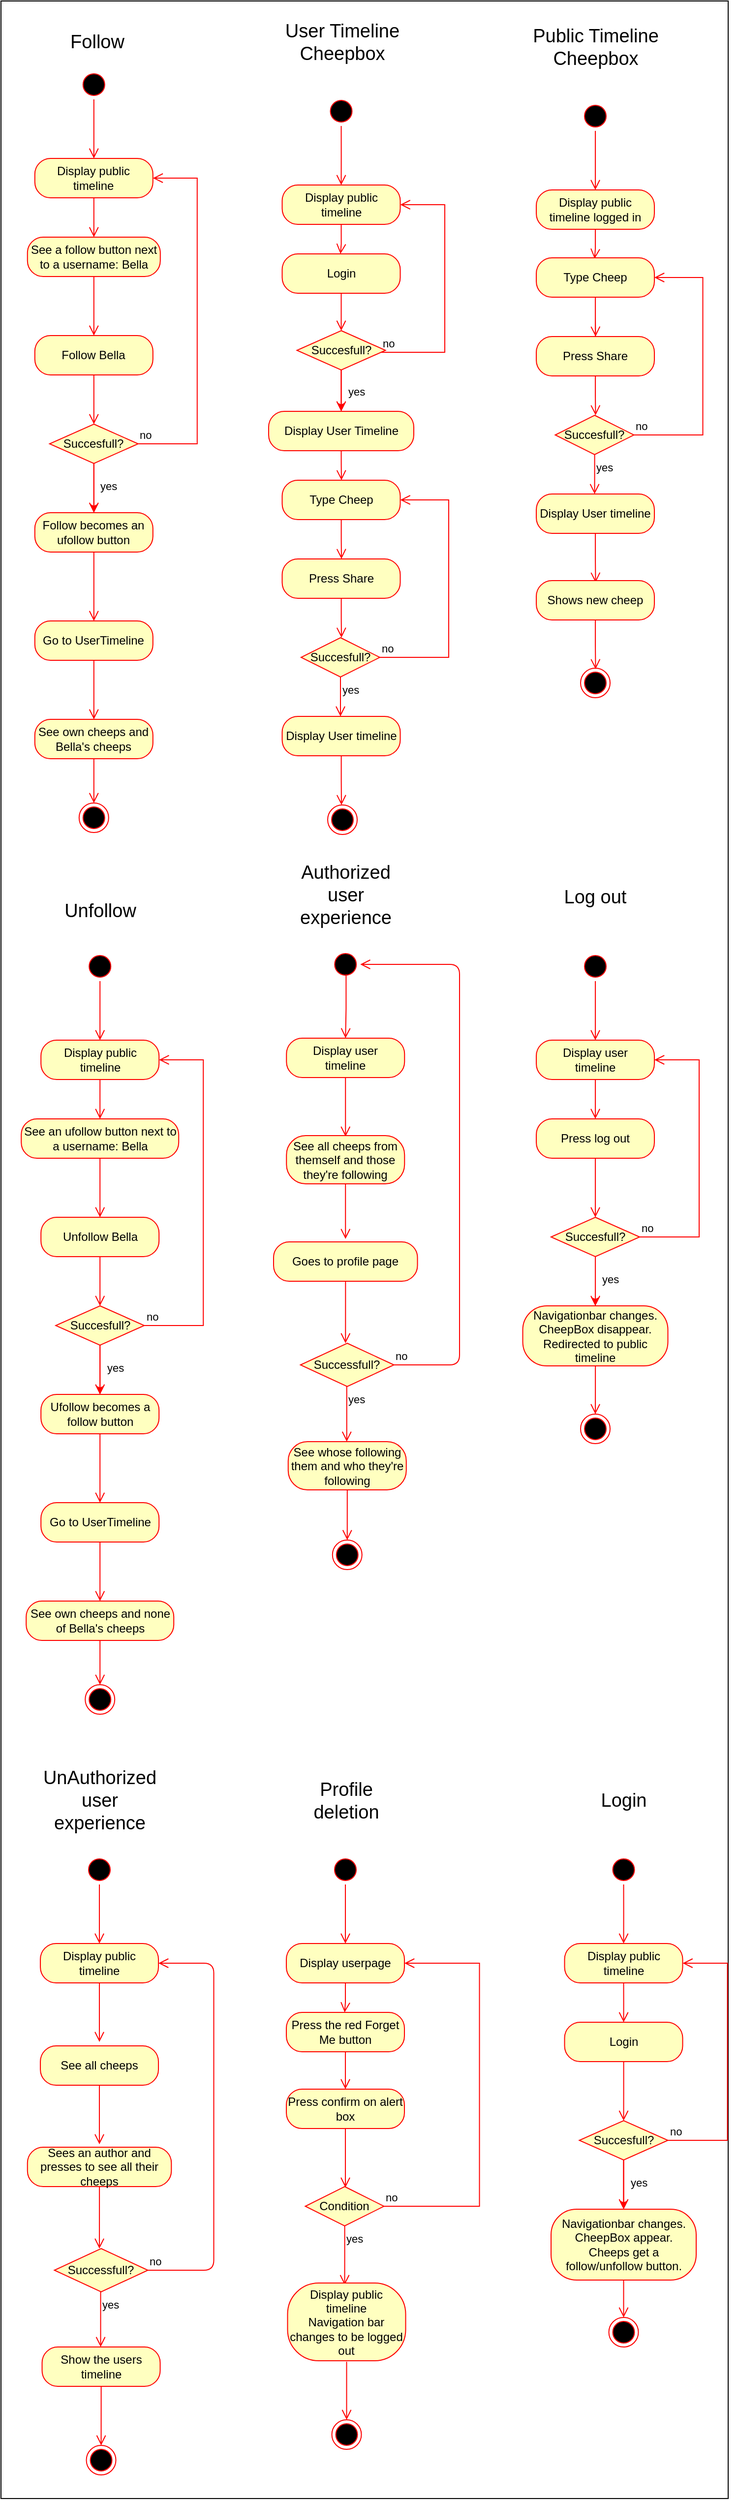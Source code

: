 <mxfile>
    <diagram id="T1P9fpR9Zt5OswFBoEtl" name="Page-1">
        <mxGraphModel dx="2809" dy="816" grid="0" gridSize="10" guides="1" tooltips="1" connect="1" arrows="1" fold="1" page="1" pageScale="1" pageWidth="850" pageHeight="1100" background="#ffffff" math="0" shadow="0">
            <root>
                <mxCell id="0"/>
                <mxCell id="1" parent="0"/>
                <mxCell id="332" value="" style="rounded=0;whiteSpace=wrap;html=1;fontColor=#000000;fillColor=none;" vertex="1" parent="1">
                    <mxGeometry x="-1638" y="27" width="739" height="2538" as="geometry"/>
                </mxCell>
                <mxCell id="162" value="" style="ellipse;html=1;shape=startState;fillColor=#000000;strokeColor=#ff0000;" vertex="1" parent="1">
                    <mxGeometry x="-1558.6" y="97" width="30" height="30" as="geometry"/>
                </mxCell>
                <mxCell id="163" value="" style="edgeStyle=orthogonalEdgeStyle;html=1;verticalAlign=bottom;endArrow=open;endSize=8;strokeColor=#ff0000;rounded=0;" edge="1" parent="1" source="162">
                    <mxGeometry relative="1" as="geometry">
                        <mxPoint x="-1543.6" y="187" as="targetPoint"/>
                    </mxGeometry>
                </mxCell>
                <mxCell id="164" style="edgeStyle=orthogonalEdgeStyle;rounded=0;orthogonalLoop=1;jettySize=auto;html=1;exitX=0.5;exitY=1;exitDx=0;exitDy=0;" edge="1" parent="1">
                    <mxGeometry relative="1" as="geometry">
                        <mxPoint x="-1543.6" y="237" as="sourcePoint"/>
                        <mxPoint x="-1543.6" y="237" as="targetPoint"/>
                    </mxGeometry>
                </mxCell>
                <mxCell id="165" value="Display public timeline" style="rounded=1;whiteSpace=wrap;html=1;arcSize=40;fontColor=#000000;fillColor=#ffffc0;strokeColor=#ff0000;" vertex="1" parent="1">
                    <mxGeometry x="-1603.6" y="187" width="120" height="40" as="geometry"/>
                </mxCell>
                <mxCell id="166" value="" style="edgeStyle=orthogonalEdgeStyle;html=1;verticalAlign=bottom;endArrow=open;endSize=8;strokeColor=#ff0000;rounded=0;exitX=0.5;exitY=1;exitDx=0;exitDy=0;" edge="1" parent="1" source="165">
                    <mxGeometry relative="1" as="geometry">
                        <mxPoint x="-1543.6" y="267" as="targetPoint"/>
                        <Array as="points">
                            <mxPoint x="-1543.6" y="247"/>
                            <mxPoint x="-1543.6" y="247"/>
                        </Array>
                    </mxGeometry>
                </mxCell>
                <mxCell id="167" style="edgeStyle=orthogonalEdgeStyle;rounded=0;orthogonalLoop=1;jettySize=auto;html=1;entryX=0.5;entryY=0;entryDx=0;entryDy=0;strokeColor=#FF0000;" edge="1" parent="1" source="168" target="172">
                    <mxGeometry relative="1" as="geometry"/>
                </mxCell>
                <mxCell id="168" value="Succesfull?&lt;br&gt;" style="rhombus;whiteSpace=wrap;html=1;fontColor=#000000;fillColor=#ffffc0;strokeColor=#ff0000;" vertex="1" parent="1">
                    <mxGeometry x="-1588.6" y="457" width="90" height="40" as="geometry"/>
                </mxCell>
                <mxCell id="169" value="no" style="edgeStyle=orthogonalEdgeStyle;html=1;align=left;verticalAlign=bottom;endArrow=open;endSize=8;strokeColor=#ff0000;rounded=0;entryX=1;entryY=0.5;entryDx=0;entryDy=0;fontColor=#000000;labelBackgroundColor=none;" edge="1" parent="1" source="168" target="165">
                    <mxGeometry x="-1" relative="1" as="geometry">
                        <mxPoint x="-1408.6" y="417" as="targetPoint"/>
                        <Array as="points">
                            <mxPoint x="-1438.6" y="477"/>
                            <mxPoint x="-1438.6" y="207"/>
                        </Array>
                    </mxGeometry>
                </mxCell>
                <mxCell id="170" value="Follow Bella" style="rounded=1;whiteSpace=wrap;html=1;arcSize=40;fontColor=#000000;fillColor=#ffffc0;strokeColor=#ff0000;" vertex="1" parent="1">
                    <mxGeometry x="-1603.6" y="367" width="120" height="40" as="geometry"/>
                </mxCell>
                <mxCell id="171" value="" style="edgeStyle=orthogonalEdgeStyle;html=1;verticalAlign=bottom;endArrow=open;endSize=8;strokeColor=#ff0000;rounded=0;exitX=0.5;exitY=1;exitDx=0;exitDy=0;" edge="1" parent="1">
                    <mxGeometry relative="1" as="geometry">
                        <mxPoint x="-1543.6" y="457" as="targetPoint"/>
                        <mxPoint x="-1540.541" y="407" as="sourcePoint"/>
                        <Array as="points">
                            <mxPoint x="-1543.6" y="427"/>
                            <mxPoint x="-1543.6" y="427"/>
                        </Array>
                    </mxGeometry>
                </mxCell>
                <mxCell id="172" value="Follow becomes an ufollow button" style="rounded=1;whiteSpace=wrap;html=1;arcSize=40;fontColor=#000000;fillColor=#ffffc0;strokeColor=#ff0000;" vertex="1" parent="1">
                    <mxGeometry x="-1603.6" y="547" width="120" height="40" as="geometry"/>
                </mxCell>
                <mxCell id="173" value="" style="edgeStyle=orthogonalEdgeStyle;html=1;verticalAlign=bottom;endArrow=open;endSize=8;strokeColor=#ff0000;rounded=0;" edge="1" parent="1" source="172">
                    <mxGeometry relative="1" as="geometry">
                        <mxPoint x="-1543.6" y="657" as="targetPoint"/>
                    </mxGeometry>
                </mxCell>
                <mxCell id="174" value="yes" style="edgeStyle=orthogonalEdgeStyle;html=1;align=left;verticalAlign=top;endArrow=open;endSize=8;strokeColor=#ff0000;rounded=0;entryX=0.5;entryY=0;entryDx=0;entryDy=0;exitX=0.5;exitY=1;exitDx=0;exitDy=0;labelBackgroundColor=none;fontColor=#000000;" edge="1" parent="1" source="168" target="172">
                    <mxGeometry x="-0.6" y="5" relative="1" as="geometry">
                        <mxPoint x="-1328.6" y="607" as="targetPoint"/>
                        <mxPoint x="-1328.6" y="547" as="sourcePoint"/>
                        <mxPoint as="offset"/>
                    </mxGeometry>
                </mxCell>
                <mxCell id="175" value="See a follow button next to a username: Bella" style="rounded=1;whiteSpace=wrap;html=1;arcSize=40;fontColor=#000000;fillColor=#ffffc0;strokeColor=#ff0000;" vertex="1" parent="1">
                    <mxGeometry x="-1611.1" y="267" width="135" height="40" as="geometry"/>
                </mxCell>
                <mxCell id="176" value="" style="edgeStyle=orthogonalEdgeStyle;html=1;verticalAlign=bottom;endArrow=open;endSize=8;strokeColor=#ff0000;rounded=0;" edge="1" parent="1" source="175">
                    <mxGeometry relative="1" as="geometry">
                        <mxPoint x="-1543.6" y="367" as="targetPoint"/>
                    </mxGeometry>
                </mxCell>
                <mxCell id="177" value="Go to UserTimeline" style="rounded=1;whiteSpace=wrap;html=1;arcSize=40;fontColor=#000000;fillColor=#ffffc0;strokeColor=#ff0000;" vertex="1" parent="1">
                    <mxGeometry x="-1603.6" y="657" width="120" height="40" as="geometry"/>
                </mxCell>
                <mxCell id="178" value="" style="edgeStyle=orthogonalEdgeStyle;html=1;verticalAlign=bottom;endArrow=open;endSize=8;strokeColor=#ff0000;rounded=0;" edge="1" parent="1" source="177">
                    <mxGeometry relative="1" as="geometry">
                        <mxPoint x="-1543.6" y="757" as="targetPoint"/>
                    </mxGeometry>
                </mxCell>
                <mxCell id="179" value="See own cheeps and Bella's cheeps" style="rounded=1;whiteSpace=wrap;html=1;arcSize=40;fontColor=#000000;fillColor=#ffffc0;strokeColor=#ff0000;" vertex="1" parent="1">
                    <mxGeometry x="-1603.6" y="757" width="120" height="40" as="geometry"/>
                </mxCell>
                <mxCell id="180" value="" style="edgeStyle=orthogonalEdgeStyle;html=1;verticalAlign=bottom;endArrow=open;endSize=8;strokeColor=#ff0000;rounded=0;" edge="1" parent="1" source="179" target="181">
                    <mxGeometry relative="1" as="geometry">
                        <mxPoint x="-1543.6" y="857" as="targetPoint"/>
                    </mxGeometry>
                </mxCell>
                <mxCell id="181" value="" style="ellipse;html=1;shape=endState;fillColor=#000000;strokeColor=#ff0000;" vertex="1" parent="1">
                    <mxGeometry x="-1558.6" y="842" width="30" height="30" as="geometry"/>
                </mxCell>
                <mxCell id="182" value="" style="ellipse;html=1;shape=startState;fillColor=#000000;strokeColor=#ff0000;" vertex="1" parent="1">
                    <mxGeometry x="-1020.25" y="1911" width="30" height="30" as="geometry"/>
                </mxCell>
                <mxCell id="183" value="" style="edgeStyle=orthogonalEdgeStyle;html=1;verticalAlign=bottom;endArrow=open;endSize=8;strokeColor=#ff0000;rounded=0;" edge="1" parent="1" source="182">
                    <mxGeometry relative="1" as="geometry">
                        <mxPoint x="-1005.25" y="2001" as="targetPoint"/>
                    </mxGeometry>
                </mxCell>
                <mxCell id="184" style="edgeStyle=orthogonalEdgeStyle;rounded=0;orthogonalLoop=1;jettySize=auto;html=1;exitX=0.5;exitY=1;exitDx=0;exitDy=0;" edge="1" parent="1">
                    <mxGeometry relative="1" as="geometry">
                        <mxPoint x="-1005.25" y="2051" as="sourcePoint"/>
                        <mxPoint x="-1005.25" y="2051" as="targetPoint"/>
                    </mxGeometry>
                </mxCell>
                <mxCell id="185" value="Display public timeline" style="rounded=1;whiteSpace=wrap;html=1;arcSize=40;fontColor=#000000;fillColor=#ffffc0;strokeColor=#ff0000;" vertex="1" parent="1">
                    <mxGeometry x="-1065.25" y="2001" width="120" height="40" as="geometry"/>
                </mxCell>
                <mxCell id="186" value="" style="edgeStyle=orthogonalEdgeStyle;html=1;verticalAlign=bottom;endArrow=open;endSize=8;strokeColor=#ff0000;rounded=0;exitX=0.5;exitY=1;exitDx=0;exitDy=0;" edge="1" parent="1" source="185">
                    <mxGeometry relative="1" as="geometry">
                        <mxPoint x="-1005.25" y="2081" as="targetPoint"/>
                        <Array as="points">
                            <mxPoint x="-1005.25" y="2061"/>
                            <mxPoint x="-1005.25" y="2061"/>
                        </Array>
                    </mxGeometry>
                </mxCell>
                <mxCell id="187" style="edgeStyle=orthogonalEdgeStyle;rounded=0;orthogonalLoop=1;jettySize=auto;html=1;entryX=0.5;entryY=0;entryDx=0;entryDy=0;strokeColor=#FF0000;" edge="1" parent="1" source="188" target="190">
                    <mxGeometry relative="1" as="geometry"/>
                </mxCell>
                <mxCell id="188" value="Succesfull?&lt;br&gt;" style="rhombus;whiteSpace=wrap;html=1;fontColor=#000000;fillColor=#ffffc0;strokeColor=#ff0000;" vertex="1" parent="1">
                    <mxGeometry x="-1050.25" y="2181" width="90" height="40" as="geometry"/>
                </mxCell>
                <mxCell id="189" value="no" style="edgeStyle=orthogonalEdgeStyle;html=1;align=left;verticalAlign=bottom;endArrow=open;endSize=8;strokeColor=#ff0000;rounded=0;entryX=1;entryY=0.5;entryDx=0;entryDy=0;labelBackgroundColor=none;fontColor=#000000;" edge="1" parent="1" source="188" target="185">
                    <mxGeometry x="-1" relative="1" as="geometry">
                        <mxPoint x="-870.25" y="2231" as="targetPoint"/>
                        <Array as="points">
                            <mxPoint x="-899.75" y="2201"/>
                            <mxPoint x="-899.75" y="2021"/>
                        </Array>
                    </mxGeometry>
                </mxCell>
                <mxCell id="190" value="Navigationbar changes.&lt;br&gt;CheepBox appear.&lt;br&gt;Cheeps get a follow/unfollow button." style="rounded=1;whiteSpace=wrap;html=1;arcSize=36;fontColor=#000000;fillColor=#ffffc0;strokeColor=#ff0000;" vertex="1" parent="1">
                    <mxGeometry x="-1079" y="2271" width="147.5" height="72" as="geometry"/>
                </mxCell>
                <mxCell id="191" value="" style="edgeStyle=orthogonalEdgeStyle;html=1;verticalAlign=bottom;endArrow=open;endSize=8;strokeColor=#ff0000;rounded=0;" edge="1" parent="1" source="190">
                    <mxGeometry relative="1" as="geometry">
                        <mxPoint x="-1005.25" y="2381" as="targetPoint"/>
                    </mxGeometry>
                </mxCell>
                <mxCell id="192" value="yes" style="edgeStyle=orthogonalEdgeStyle;html=1;align=left;verticalAlign=top;endArrow=open;endSize=8;strokeColor=#ff0000;rounded=0;entryX=0.5;entryY=0;entryDx=0;entryDy=0;exitX=0.5;exitY=1;exitDx=0;exitDy=0;labelBackgroundColor=none;fontColor=#000000;" edge="1" parent="1" source="188" target="190">
                    <mxGeometry x="-0.6" y="5" relative="1" as="geometry">
                        <mxPoint x="-790.25" y="2331" as="targetPoint"/>
                        <mxPoint x="-790.25" y="2271" as="sourcePoint"/>
                        <mxPoint as="offset"/>
                    </mxGeometry>
                </mxCell>
                <mxCell id="193" value="Login" style="rounded=1;whiteSpace=wrap;html=1;arcSize=40;fontColor=#000000;fillColor=#ffffc0;strokeColor=#ff0000;" vertex="1" parent="1">
                    <mxGeometry x="-1065.25" y="2081" width="120" height="40" as="geometry"/>
                </mxCell>
                <mxCell id="194" value="" style="edgeStyle=orthogonalEdgeStyle;html=1;verticalAlign=bottom;endArrow=open;endSize=8;strokeColor=#ff0000;rounded=0;" edge="1" parent="1" source="193">
                    <mxGeometry relative="1" as="geometry">
                        <mxPoint x="-1005.25" y="2181" as="targetPoint"/>
                    </mxGeometry>
                </mxCell>
                <mxCell id="195" value="" style="ellipse;html=1;shape=endState;fillColor=#000000;strokeColor=#ff0000;" vertex="1" parent="1">
                    <mxGeometry x="-1020.25" y="2381" width="30" height="30" as="geometry"/>
                </mxCell>
                <mxCell id="196" value="" style="ellipse;html=1;shape=startState;fillColor=#000000;strokeColor=#ff0000;" vertex="1" parent="1">
                    <mxGeometry x="-1049" y="129" width="30" height="30" as="geometry"/>
                </mxCell>
                <mxCell id="197" value="" style="edgeStyle=orthogonalEdgeStyle;html=1;verticalAlign=bottom;endArrow=open;endSize=8;strokeColor=#ff0000;rounded=0;" edge="1" parent="1" source="196">
                    <mxGeometry relative="1" as="geometry">
                        <mxPoint x="-1034.0" y="219" as="targetPoint"/>
                    </mxGeometry>
                </mxCell>
                <mxCell id="198" style="edgeStyle=orthogonalEdgeStyle;rounded=0;orthogonalLoop=1;jettySize=auto;html=1;exitX=0.5;exitY=1;exitDx=0;exitDy=0;" edge="1" parent="1">
                    <mxGeometry relative="1" as="geometry">
                        <mxPoint x="-1034.0" y="269" as="sourcePoint"/>
                        <mxPoint x="-1034.0" y="269" as="targetPoint"/>
                    </mxGeometry>
                </mxCell>
                <mxCell id="199" value="Display public timeline logged in" style="rounded=1;whiteSpace=wrap;html=1;arcSize=40;fontColor=#000000;fillColor=#ffffc0;strokeColor=#ff0000;" vertex="1" parent="1">
                    <mxGeometry x="-1094" y="219" width="120" height="40" as="geometry"/>
                </mxCell>
                <mxCell id="200" value="" style="edgeStyle=orthogonalEdgeStyle;html=1;verticalAlign=bottom;endArrow=open;endSize=8;strokeColor=#ff0000;rounded=0;exitX=0.5;exitY=1;exitDx=0;exitDy=0;" edge="1" parent="1" source="199">
                    <mxGeometry relative="1" as="geometry">
                        <mxPoint x="-1034.75" y="289" as="targetPoint"/>
                        <Array as="points">
                            <mxPoint x="-1034" y="279"/>
                            <mxPoint x="-1034" y="279"/>
                        </Array>
                    </mxGeometry>
                </mxCell>
                <mxCell id="207" value="" style="edgeStyle=orthogonalEdgeStyle;html=1;verticalAlign=bottom;endArrow=open;endSize=8;strokeColor=#ff0000;rounded=0;entryX=0.5;entryY=0;entryDx=0;entryDy=0;" edge="1" parent="1" target="202">
                    <mxGeometry relative="1" as="geometry">
                        <mxPoint x="-1034" y="399" as="targetPoint"/>
                        <mxPoint x="-1034" y="329" as="sourcePoint"/>
                    </mxGeometry>
                </mxCell>
                <mxCell id="208" value="Type Cheep" style="rounded=1;whiteSpace=wrap;html=1;arcSize=40;fontColor=#000000;fillColor=#ffffc0;strokeColor=#ff0000;" vertex="1" parent="1">
                    <mxGeometry x="-1094" y="288" width="120" height="40" as="geometry"/>
                </mxCell>
                <mxCell id="209" value="" style="edgeStyle=orthogonalEdgeStyle;html=1;verticalAlign=bottom;endArrow=open;endSize=8;strokeColor=#ff0000;rounded=0;" edge="1" parent="1" source="208">
                    <mxGeometry relative="1" as="geometry">
                        <mxPoint x="-1033.75" y="368" as="targetPoint"/>
                    </mxGeometry>
                </mxCell>
                <mxCell id="211" value="Press Share" style="rounded=1;whiteSpace=wrap;html=1;arcSize=40;fontColor=#000000;fillColor=#ffffc0;strokeColor=#ff0000;" vertex="1" parent="1">
                    <mxGeometry x="-1094" y="368" width="120" height="40" as="geometry"/>
                </mxCell>
                <mxCell id="212" value="" style="edgeStyle=orthogonalEdgeStyle;html=1;verticalAlign=bottom;endArrow=open;endSize=8;strokeColor=#ff0000;rounded=0;" edge="1" parent="1" source="211">
                    <mxGeometry relative="1" as="geometry">
                        <mxPoint x="-1033.75" y="448" as="targetPoint"/>
                    </mxGeometry>
                </mxCell>
                <mxCell id="213" value="Succesfull?" style="rhombus;whiteSpace=wrap;html=1;fontColor=#000000;fillColor=#ffffc0;strokeColor=#ff0000;" vertex="1" parent="1">
                    <mxGeometry x="-1074.75" y="448" width="80" height="40" as="geometry"/>
                </mxCell>
                <mxCell id="214" value="no" style="edgeStyle=orthogonalEdgeStyle;html=1;align=left;verticalAlign=bottom;endArrow=open;endSize=8;strokeColor=#ff0000;rounded=0;entryX=1;entryY=0.5;entryDx=0;entryDy=0;fontColor=#000000;labelBackgroundColor=none;" edge="1" parent="1" source="213" target="208">
                    <mxGeometry x="-1" relative="1" as="geometry">
                        <mxPoint x="-894.75" y="468" as="targetPoint"/>
                        <Array as="points">
                            <mxPoint x="-924.75" y="468"/>
                            <mxPoint x="-924.75" y="308"/>
                        </Array>
                    </mxGeometry>
                </mxCell>
                <mxCell id="215" value="yes" style="edgeStyle=orthogonalEdgeStyle;html=1;align=left;verticalAlign=top;endArrow=open;endSize=8;strokeColor=#ff0000;rounded=0;fontColor=#000000;labelBackgroundColor=none;" edge="1" parent="1" source="213">
                    <mxGeometry x="-1" relative="1" as="geometry">
                        <mxPoint x="-1034.75" y="528" as="targetPoint"/>
                    </mxGeometry>
                </mxCell>
                <mxCell id="216" value="Display User timeline" style="rounded=1;whiteSpace=wrap;html=1;arcSize=40;fontColor=#000000;fillColor=#ffffc0;strokeColor=#ff0000;" vertex="1" parent="1">
                    <mxGeometry x="-1094" y="528" width="120" height="40" as="geometry"/>
                </mxCell>
                <mxCell id="217" value="" style="edgeStyle=orthogonalEdgeStyle;html=1;verticalAlign=bottom;endArrow=open;endSize=8;strokeColor=#ff0000;rounded=0;" edge="1" parent="1" source="216">
                    <mxGeometry relative="1" as="geometry">
                        <mxPoint x="-1033.75" y="618" as="targetPoint"/>
                    </mxGeometry>
                </mxCell>
                <mxCell id="218" value="" style="ellipse;html=1;shape=endState;fillColor=#000000;strokeColor=#ff0000;" vertex="1" parent="1">
                    <mxGeometry x="-1049" y="705" width="30" height="30" as="geometry"/>
                </mxCell>
                <mxCell id="219" value="" style="ellipse;html=1;shape=startState;fillColor=#000000;strokeColor=#ff0000;" vertex="1" parent="1">
                    <mxGeometry x="-1307.25" y="124" width="30" height="30" as="geometry"/>
                </mxCell>
                <mxCell id="220" value="" style="edgeStyle=orthogonalEdgeStyle;html=1;verticalAlign=bottom;endArrow=open;endSize=8;strokeColor=#ff0000;rounded=0;" edge="1" parent="1" source="219">
                    <mxGeometry relative="1" as="geometry">
                        <mxPoint x="-1292.25" y="214" as="targetPoint"/>
                    </mxGeometry>
                </mxCell>
                <mxCell id="221" style="edgeStyle=orthogonalEdgeStyle;rounded=0;orthogonalLoop=1;jettySize=auto;html=1;exitX=0.5;exitY=1;exitDx=0;exitDy=0;" edge="1" parent="1">
                    <mxGeometry relative="1" as="geometry">
                        <mxPoint x="-1292.25" y="264" as="sourcePoint"/>
                        <mxPoint x="-1292.25" y="264" as="targetPoint"/>
                    </mxGeometry>
                </mxCell>
                <mxCell id="222" value="Display public timeline" style="rounded=1;whiteSpace=wrap;html=1;arcSize=40;fontColor=#000000;fillColor=#ffffc0;strokeColor=#ff0000;" vertex="1" parent="1">
                    <mxGeometry x="-1352.25" y="214" width="120" height="40" as="geometry"/>
                </mxCell>
                <mxCell id="223" value="" style="edgeStyle=orthogonalEdgeStyle;html=1;verticalAlign=bottom;endArrow=open;endSize=8;strokeColor=#ff0000;rounded=0;exitX=0.5;exitY=1;exitDx=0;exitDy=0;" edge="1" parent="1" source="222">
                    <mxGeometry relative="1" as="geometry">
                        <mxPoint x="-1293" y="284" as="targetPoint"/>
                        <Array as="points">
                            <mxPoint x="-1292.25" y="274"/>
                            <mxPoint x="-1292.25" y="274"/>
                        </Array>
                    </mxGeometry>
                </mxCell>
                <mxCell id="224" style="edgeStyle=orthogonalEdgeStyle;rounded=0;orthogonalLoop=1;jettySize=auto;html=1;entryX=0.5;entryY=0;entryDx=0;entryDy=0;strokeColor=#FF0000;" edge="1" parent="1" source="225" target="227">
                    <mxGeometry relative="1" as="geometry"/>
                </mxCell>
                <mxCell id="225" value="Succesfull?&lt;br&gt;" style="rhombus;whiteSpace=wrap;html=1;fontColor=#000000;fillColor=#ffffc0;strokeColor=#ff0000;" vertex="1" parent="1">
                    <mxGeometry x="-1337.25" y="362" width="90" height="40" as="geometry"/>
                </mxCell>
                <mxCell id="226" value="no" style="edgeStyle=orthogonalEdgeStyle;html=1;align=left;verticalAlign=bottom;endArrow=open;endSize=8;strokeColor=#ff0000;rounded=0;entryX=1;entryY=0.5;entryDx=0;entryDy=0;labelBackgroundColor=none;fontColor=#000000;" edge="1" parent="1" source="225" target="222">
                    <mxGeometry x="-1" relative="1" as="geometry">
                        <mxPoint x="-1157.25" y="444" as="targetPoint"/>
                        <Array as="points">
                            <mxPoint x="-1187" y="384"/>
                            <mxPoint x="-1187" y="234"/>
                        </Array>
                    </mxGeometry>
                </mxCell>
                <mxCell id="227" value="Display User Timeline" style="rounded=1;whiteSpace=wrap;html=1;arcSize=40;fontColor=#000000;fillColor=#ffffc0;strokeColor=#ff0000;" vertex="1" parent="1">
                    <mxGeometry x="-1366" y="444" width="147.5" height="40" as="geometry"/>
                </mxCell>
                <mxCell id="228" value="yes" style="edgeStyle=orthogonalEdgeStyle;html=1;align=left;verticalAlign=top;endArrow=open;endSize=8;strokeColor=#ff0000;rounded=0;entryX=0.5;entryY=0;entryDx=0;entryDy=0;exitX=0.5;exitY=1;exitDx=0;exitDy=0;labelBackgroundColor=none;fontColor=#000000;" edge="1" parent="1" source="225" target="227">
                    <mxGeometry x="-0.6" y="5" relative="1" as="geometry">
                        <mxPoint x="-1077.25" y="544" as="targetPoint"/>
                        <mxPoint x="-1077.25" y="484" as="sourcePoint"/>
                        <mxPoint as="offset"/>
                    </mxGeometry>
                </mxCell>
                <mxCell id="229" value="Login" style="rounded=1;whiteSpace=wrap;html=1;arcSize=40;fontColor=#000000;fillColor=#ffffc0;strokeColor=#ff0000;" vertex="1" parent="1">
                    <mxGeometry x="-1352.25" y="284" width="120" height="40" as="geometry"/>
                </mxCell>
                <mxCell id="230" value="" style="edgeStyle=orthogonalEdgeStyle;html=1;verticalAlign=bottom;endArrow=open;endSize=8;strokeColor=#ff0000;rounded=0;entryX=0.5;entryY=0;entryDx=0;entryDy=0;" edge="1" parent="1" source="229" target="225">
                    <mxGeometry relative="1" as="geometry">
                        <mxPoint x="-1292.25" y="394" as="targetPoint"/>
                    </mxGeometry>
                </mxCell>
                <mxCell id="231" value="Type Cheep" style="rounded=1;whiteSpace=wrap;html=1;arcSize=40;fontColor=#000000;fillColor=#ffffc0;strokeColor=#ff0000;" vertex="1" parent="1">
                    <mxGeometry x="-1352.25" y="514" width="120" height="40" as="geometry"/>
                </mxCell>
                <mxCell id="232" value="" style="edgeStyle=orthogonalEdgeStyle;html=1;verticalAlign=bottom;endArrow=open;endSize=8;strokeColor=#ff0000;rounded=0;" edge="1" parent="1" source="231">
                    <mxGeometry relative="1" as="geometry">
                        <mxPoint x="-1292" y="594" as="targetPoint"/>
                    </mxGeometry>
                </mxCell>
                <mxCell id="233" value="" style="edgeStyle=orthogonalEdgeStyle;html=1;verticalAlign=bottom;endArrow=open;endSize=8;strokeColor=#ff0000;rounded=0;exitX=0.5;exitY=1;exitDx=0;exitDy=0;" edge="1" parent="1" source="227">
                    <mxGeometry relative="1" as="geometry">
                        <mxPoint x="-1292" y="514" as="targetPoint"/>
                        <mxPoint x="-1173" y="554" as="sourcePoint"/>
                    </mxGeometry>
                </mxCell>
                <mxCell id="234" value="Press Share" style="rounded=1;whiteSpace=wrap;html=1;arcSize=40;fontColor=#000000;fillColor=#ffffc0;strokeColor=#ff0000;" vertex="1" parent="1">
                    <mxGeometry x="-1352.25" y="594" width="120" height="40" as="geometry"/>
                </mxCell>
                <mxCell id="235" value="" style="edgeStyle=orthogonalEdgeStyle;html=1;verticalAlign=bottom;endArrow=open;endSize=8;strokeColor=#ff0000;rounded=0;" edge="1" parent="1" source="234">
                    <mxGeometry relative="1" as="geometry">
                        <mxPoint x="-1292" y="674" as="targetPoint"/>
                    </mxGeometry>
                </mxCell>
                <mxCell id="236" value="Succesfull?" style="rhombus;whiteSpace=wrap;html=1;fontColor=#000000;fillColor=#ffffc0;strokeColor=#ff0000;" vertex="1" parent="1">
                    <mxGeometry x="-1333" y="674" width="80" height="40" as="geometry"/>
                </mxCell>
                <mxCell id="237" value="no" style="edgeStyle=orthogonalEdgeStyle;html=1;align=left;verticalAlign=bottom;endArrow=open;endSize=8;strokeColor=#ff0000;rounded=0;entryX=1;entryY=0.5;entryDx=0;entryDy=0;labelBackgroundColor=none;fontColor=#000000;" edge="1" parent="1" source="236" target="231">
                    <mxGeometry x="-1" relative="1" as="geometry">
                        <mxPoint x="-1153" y="694" as="targetPoint"/>
                        <Array as="points">
                            <mxPoint x="-1183" y="694"/>
                            <mxPoint x="-1183" y="534"/>
                        </Array>
                    </mxGeometry>
                </mxCell>
                <mxCell id="238" value="yes" style="edgeStyle=orthogonalEdgeStyle;html=1;align=left;verticalAlign=top;endArrow=open;endSize=8;strokeColor=#ff0000;rounded=0;labelBackgroundColor=none;fontColor=#000000;" edge="1" parent="1" source="236">
                    <mxGeometry x="-1" relative="1" as="geometry">
                        <mxPoint x="-1293" y="754" as="targetPoint"/>
                    </mxGeometry>
                </mxCell>
                <mxCell id="239" value="Display User timeline" style="rounded=1;whiteSpace=wrap;html=1;arcSize=40;fontColor=#000000;fillColor=#ffffc0;strokeColor=#ff0000;" vertex="1" parent="1">
                    <mxGeometry x="-1352.25" y="754" width="120" height="40" as="geometry"/>
                </mxCell>
                <mxCell id="240" value="" style="edgeStyle=orthogonalEdgeStyle;html=1;verticalAlign=bottom;endArrow=open;endSize=8;strokeColor=#ff0000;rounded=0;" edge="1" parent="1" source="239">
                    <mxGeometry relative="1" as="geometry">
                        <mxPoint x="-1292" y="844" as="targetPoint"/>
                    </mxGeometry>
                </mxCell>
                <mxCell id="241" value="" style="ellipse;html=1;shape=endState;fillColor=#000000;strokeColor=#ff0000;" vertex="1" parent="1">
                    <mxGeometry x="-1306" y="844" width="30" height="30" as="geometry"/>
                </mxCell>
                <mxCell id="242" value="&lt;font color=&quot;#000000&quot; style=&quot;font-size: 19px;&quot;&gt;User Timeline Cheepbox&lt;/font&gt;" style="text;html=1;strokeColor=none;fillColor=none;align=center;verticalAlign=middle;whiteSpace=wrap;rounded=0;" vertex="1" parent="1">
                    <mxGeometry x="-1351" y="54" width="120" height="30" as="geometry"/>
                </mxCell>
                <mxCell id="243" value="&lt;font color=&quot;#000000&quot; style=&quot;font-size: 19px;&quot;&gt;Public Timeline Cheepbox&lt;/font&gt;" style="text;html=1;strokeColor=none;fillColor=none;align=center;verticalAlign=middle;whiteSpace=wrap;rounded=0;" vertex="1" parent="1">
                    <mxGeometry x="-1100.5" y="59" width="133" height="30" as="geometry"/>
                </mxCell>
                <mxCell id="244" value="&lt;font color=&quot;#000000&quot; style=&quot;font-size: 19px;&quot;&gt;Login&lt;/font&gt;" style="text;html=1;strokeColor=none;fillColor=none;align=center;verticalAlign=middle;whiteSpace=wrap;rounded=0;" vertex="1" parent="1">
                    <mxGeometry x="-1065.25" y="1841" width="120" height="30" as="geometry"/>
                </mxCell>
                <mxCell id="245" value="&lt;font color=&quot;#000000&quot; style=&quot;font-size: 19px;&quot;&gt;Follow&lt;/font&gt;" style="text;html=1;strokeColor=none;fillColor=none;align=center;verticalAlign=middle;whiteSpace=wrap;rounded=0;" vertex="1" parent="1">
                    <mxGeometry x="-1600.48" y="54" width="120" height="30" as="geometry"/>
                </mxCell>
                <mxCell id="246" value="" style="ellipse;html=1;shape=startState;fillColor=#000000;strokeColor=#ff0000;" vertex="1" parent="1">
                    <mxGeometry x="-1552.39" y="993" width="30" height="30" as="geometry"/>
                </mxCell>
                <mxCell id="247" value="" style="edgeStyle=orthogonalEdgeStyle;html=1;verticalAlign=bottom;endArrow=open;endSize=8;strokeColor=#ff0000;rounded=0;" edge="1" parent="1" source="246">
                    <mxGeometry relative="1" as="geometry">
                        <mxPoint x="-1537.39" y="1083" as="targetPoint"/>
                    </mxGeometry>
                </mxCell>
                <mxCell id="248" style="edgeStyle=orthogonalEdgeStyle;rounded=0;orthogonalLoop=1;jettySize=auto;html=1;exitX=0.5;exitY=1;exitDx=0;exitDy=0;" edge="1" parent="1">
                    <mxGeometry relative="1" as="geometry">
                        <mxPoint x="-1537.39" y="1133" as="sourcePoint"/>
                        <mxPoint x="-1537.39" y="1133" as="targetPoint"/>
                    </mxGeometry>
                </mxCell>
                <mxCell id="249" value="Display public timeline" style="rounded=1;whiteSpace=wrap;html=1;arcSize=40;fontColor=#000000;fillColor=#ffffc0;strokeColor=#ff0000;" vertex="1" parent="1">
                    <mxGeometry x="-1597.39" y="1083" width="120" height="40" as="geometry"/>
                </mxCell>
                <mxCell id="250" value="" style="edgeStyle=orthogonalEdgeStyle;html=1;verticalAlign=bottom;endArrow=open;endSize=8;strokeColor=#ff0000;rounded=0;exitX=0.5;exitY=1;exitDx=0;exitDy=0;" edge="1" parent="1" source="249">
                    <mxGeometry relative="1" as="geometry">
                        <mxPoint x="-1537.39" y="1163" as="targetPoint"/>
                        <Array as="points">
                            <mxPoint x="-1537.39" y="1143"/>
                            <mxPoint x="-1537.39" y="1143"/>
                        </Array>
                    </mxGeometry>
                </mxCell>
                <mxCell id="251" style="edgeStyle=orthogonalEdgeStyle;rounded=0;orthogonalLoop=1;jettySize=auto;html=1;entryX=0.5;entryY=0;entryDx=0;entryDy=0;strokeColor=#FF0000;" edge="1" parent="1" source="252" target="256">
                    <mxGeometry relative="1" as="geometry"/>
                </mxCell>
                <mxCell id="252" value="Succesfull?&lt;br&gt;" style="rhombus;whiteSpace=wrap;html=1;fontColor=#000000;fillColor=#ffffc0;strokeColor=#ff0000;" vertex="1" parent="1">
                    <mxGeometry x="-1582.39" y="1353" width="90" height="40" as="geometry"/>
                </mxCell>
                <mxCell id="253" value="no" style="edgeStyle=orthogonalEdgeStyle;html=1;align=left;verticalAlign=bottom;endArrow=open;endSize=8;strokeColor=#ff0000;rounded=0;entryX=1;entryY=0.5;entryDx=0;entryDy=0;labelBackgroundColor=none;fontColor=#000000;" edge="1" parent="1" source="252" target="249">
                    <mxGeometry x="-1" relative="1" as="geometry">
                        <mxPoint x="-1402.39" y="1313" as="targetPoint"/>
                        <Array as="points">
                            <mxPoint x="-1432.39" y="1373"/>
                            <mxPoint x="-1432.39" y="1103"/>
                        </Array>
                    </mxGeometry>
                </mxCell>
                <mxCell id="254" value="Unfollow Bella" style="rounded=1;whiteSpace=wrap;html=1;arcSize=40;fontColor=#000000;fillColor=#ffffc0;strokeColor=#ff0000;" vertex="1" parent="1">
                    <mxGeometry x="-1597.39" y="1263" width="120" height="40" as="geometry"/>
                </mxCell>
                <mxCell id="255" value="" style="edgeStyle=orthogonalEdgeStyle;html=1;verticalAlign=bottom;endArrow=open;endSize=8;strokeColor=#ff0000;rounded=0;exitX=0.5;exitY=1;exitDx=0;exitDy=0;" edge="1" parent="1">
                    <mxGeometry relative="1" as="geometry">
                        <mxPoint x="-1537.39" y="1353" as="targetPoint"/>
                        <mxPoint x="-1534.331" y="1303" as="sourcePoint"/>
                        <Array as="points">
                            <mxPoint x="-1537.39" y="1323"/>
                            <mxPoint x="-1537.39" y="1323"/>
                        </Array>
                    </mxGeometry>
                </mxCell>
                <mxCell id="256" value="Ufollow becomes a follow button" style="rounded=1;whiteSpace=wrap;html=1;arcSize=40;fontColor=#000000;fillColor=#ffffc0;strokeColor=#ff0000;" vertex="1" parent="1">
                    <mxGeometry x="-1597.39" y="1443" width="120" height="40" as="geometry"/>
                </mxCell>
                <mxCell id="257" value="" style="edgeStyle=orthogonalEdgeStyle;html=1;verticalAlign=bottom;endArrow=open;endSize=8;strokeColor=#ff0000;rounded=0;" edge="1" parent="1" source="256">
                    <mxGeometry relative="1" as="geometry">
                        <mxPoint x="-1537.39" y="1553" as="targetPoint"/>
                    </mxGeometry>
                </mxCell>
                <mxCell id="258" value="yes" style="edgeStyle=orthogonalEdgeStyle;html=1;align=left;verticalAlign=top;endArrow=open;endSize=8;strokeColor=#ff0000;rounded=0;entryX=0.5;entryY=0;entryDx=0;entryDy=0;exitX=0.5;exitY=1;exitDx=0;exitDy=0;labelBackgroundColor=none;fontColor=#000000;" edge="1" parent="1" source="252" target="256">
                    <mxGeometry x="-0.6" y="5" relative="1" as="geometry">
                        <mxPoint x="-1322.39" y="1503" as="targetPoint"/>
                        <mxPoint x="-1322.39" y="1443" as="sourcePoint"/>
                        <mxPoint as="offset"/>
                    </mxGeometry>
                </mxCell>
                <mxCell id="259" value="See an ufollow button next to a username: Bella" style="rounded=1;whiteSpace=wrap;html=1;arcSize=40;fontColor=#000000;fillColor=#ffffc0;strokeColor=#ff0000;" vertex="1" parent="1">
                    <mxGeometry x="-1617.39" y="1163" width="160" height="40" as="geometry"/>
                </mxCell>
                <mxCell id="260" value="" style="edgeStyle=orthogonalEdgeStyle;html=1;verticalAlign=bottom;endArrow=open;endSize=8;strokeColor=#ff0000;rounded=0;" edge="1" parent="1" source="259">
                    <mxGeometry relative="1" as="geometry">
                        <mxPoint x="-1537.39" y="1263" as="targetPoint"/>
                    </mxGeometry>
                </mxCell>
                <mxCell id="261" value="Go to UserTimeline" style="rounded=1;whiteSpace=wrap;html=1;arcSize=40;fontColor=#000000;fillColor=#ffffc0;strokeColor=#ff0000;" vertex="1" parent="1">
                    <mxGeometry x="-1597.39" y="1553" width="120" height="40" as="geometry"/>
                </mxCell>
                <mxCell id="262" value="" style="edgeStyle=orthogonalEdgeStyle;html=1;verticalAlign=bottom;endArrow=open;endSize=8;strokeColor=#ff0000;rounded=0;" edge="1" parent="1" source="261">
                    <mxGeometry relative="1" as="geometry">
                        <mxPoint x="-1537.39" y="1653" as="targetPoint"/>
                    </mxGeometry>
                </mxCell>
                <mxCell id="263" value="See own cheeps and none of Bella's cheeps" style="rounded=1;whiteSpace=wrap;html=1;arcSize=40;fontColor=#000000;fillColor=#ffffc0;strokeColor=#ff0000;" vertex="1" parent="1">
                    <mxGeometry x="-1612.39" y="1653" width="150" height="40" as="geometry"/>
                </mxCell>
                <mxCell id="264" value="" style="edgeStyle=orthogonalEdgeStyle;html=1;verticalAlign=bottom;endArrow=open;endSize=8;strokeColor=#ff0000;rounded=0;" edge="1" parent="1" source="263" target="265">
                    <mxGeometry relative="1" as="geometry">
                        <mxPoint x="-1537.39" y="1753" as="targetPoint"/>
                    </mxGeometry>
                </mxCell>
                <mxCell id="265" value="" style="ellipse;html=1;shape=endState;fillColor=#000000;strokeColor=#ff0000;" vertex="1" parent="1">
                    <mxGeometry x="-1552.39" y="1738" width="30" height="30" as="geometry"/>
                </mxCell>
                <mxCell id="266" value="&lt;font color=&quot;#000000&quot; style=&quot;font-size: 19px;&quot;&gt;Unfollow&lt;/font&gt;" style="text;html=1;strokeColor=none;fillColor=none;align=center;verticalAlign=middle;whiteSpace=wrap;rounded=0;" vertex="1" parent="1">
                    <mxGeometry x="-1597.39" y="937" width="120" height="30" as="geometry"/>
                </mxCell>
                <mxCell id="267" value="" style="ellipse;html=1;shape=startState;fillColor=#000000;strokeColor=#ff0000;" vertex="1" parent="1">
                    <mxGeometry x="-1303" y="1911" width="30" height="30" as="geometry"/>
                </mxCell>
                <mxCell id="268" value="" style="edgeStyle=orthogonalEdgeStyle;html=1;verticalAlign=bottom;endArrow=open;endSize=8;strokeColor=#ff0000;rounded=0;" edge="1" parent="1" source="267">
                    <mxGeometry relative="1" as="geometry">
                        <mxPoint x="-1288" y="2001" as="targetPoint"/>
                    </mxGeometry>
                </mxCell>
                <mxCell id="269" style="edgeStyle=orthogonalEdgeStyle;rounded=0;orthogonalLoop=1;jettySize=auto;html=1;exitX=0.5;exitY=1;exitDx=0;exitDy=0;" edge="1" parent="1">
                    <mxGeometry relative="1" as="geometry">
                        <mxPoint x="-1288" y="2051" as="sourcePoint"/>
                        <mxPoint x="-1288" y="2051" as="targetPoint"/>
                    </mxGeometry>
                </mxCell>
                <mxCell id="270" value="Display userpage" style="rounded=1;whiteSpace=wrap;html=1;arcSize=40;fontColor=#000000;fillColor=#ffffc0;strokeColor=#ff0000;" vertex="1" parent="1">
                    <mxGeometry x="-1348" y="2001" width="120" height="40" as="geometry"/>
                </mxCell>
                <mxCell id="271" value="" style="edgeStyle=orthogonalEdgeStyle;html=1;verticalAlign=bottom;endArrow=open;endSize=8;strokeColor=#ff0000;rounded=0;exitX=0.5;exitY=1;exitDx=0;exitDy=0;" edge="1" parent="1" source="270">
                    <mxGeometry relative="1" as="geometry">
                        <mxPoint x="-1288.75" y="2071" as="targetPoint"/>
                        <Array as="points">
                            <mxPoint x="-1288" y="2061"/>
                            <mxPoint x="-1288" y="2061"/>
                        </Array>
                    </mxGeometry>
                </mxCell>
                <mxCell id="272" value="Press the red Forget Me button" style="rounded=1;whiteSpace=wrap;html=1;arcSize=40;fontColor=#000000;fillColor=#ffffc0;strokeColor=#ff0000;" vertex="1" parent="1">
                    <mxGeometry x="-1348" y="2071" width="120" height="40" as="geometry"/>
                </mxCell>
                <mxCell id="273" value="" style="edgeStyle=orthogonalEdgeStyle;html=1;verticalAlign=bottom;endArrow=open;endSize=8;strokeColor=#ff0000;rounded=0;entryX=0.5;entryY=0;entryDx=0;entryDy=0;" edge="1" parent="1" source="272">
                    <mxGeometry relative="1" as="geometry">
                        <mxPoint x="-1288" y="2149" as="targetPoint"/>
                    </mxGeometry>
                </mxCell>
                <mxCell id="274" value="&lt;font color=&quot;#000000&quot; style=&quot;font-size: 19px;&quot;&gt;Profile deletion&lt;/font&gt;" style="text;html=1;strokeColor=none;fillColor=none;align=center;verticalAlign=middle;whiteSpace=wrap;rounded=0;" vertex="1" parent="1">
                    <mxGeometry x="-1346.75" y="1841" width="120" height="30" as="geometry"/>
                </mxCell>
                <mxCell id="275" value="Press confirm on alert box" style="rounded=1;whiteSpace=wrap;html=1;arcSize=40;fontColor=#000000;fillColor=#ffffc0;strokeColor=#ff0000;" vertex="1" parent="1">
                    <mxGeometry x="-1348" y="2149" width="120" height="40" as="geometry"/>
                </mxCell>
                <mxCell id="276" value="" style="edgeStyle=orthogonalEdgeStyle;html=1;verticalAlign=bottom;endArrow=open;endSize=8;strokeColor=#ff0000;rounded=0;" edge="1" parent="1" source="275">
                    <mxGeometry relative="1" as="geometry">
                        <mxPoint x="-1288" y="2249" as="targetPoint"/>
                    </mxGeometry>
                </mxCell>
                <mxCell id="277" value="Condition" style="rhombus;whiteSpace=wrap;html=1;fontColor=#000000;fillColor=#ffffc0;strokeColor=#ff0000;" vertex="1" parent="1">
                    <mxGeometry x="-1328.75" y="2248" width="80" height="40" as="geometry"/>
                </mxCell>
                <mxCell id="278" value="no" style="edgeStyle=orthogonalEdgeStyle;html=1;align=left;verticalAlign=bottom;endArrow=open;endSize=8;strokeColor=#ff0000;rounded=0;entryX=1;entryY=0.5;entryDx=0;entryDy=0;labelBackgroundColor=none;fontColor=#000000;" edge="1" parent="1" source="277" target="270">
                    <mxGeometry x="-1" relative="1" as="geometry">
                        <mxPoint x="-1148.75" y="2268" as="targetPoint"/>
                        <Array as="points">
                            <mxPoint x="-1151.75" y="2268"/>
                            <mxPoint x="-1151.75" y="2021"/>
                        </Array>
                    </mxGeometry>
                </mxCell>
                <mxCell id="279" value="yes" style="edgeStyle=orthogonalEdgeStyle;html=1;align=left;verticalAlign=top;endArrow=open;endSize=8;strokeColor=#ff0000;rounded=0;labelBackgroundColor=none;fontColor=#000000;" edge="1" parent="1" source="277">
                    <mxGeometry x="-1" relative="1" as="geometry">
                        <mxPoint x="-1288.75" y="2348" as="targetPoint"/>
                    </mxGeometry>
                </mxCell>
                <mxCell id="280" value="Display public timeline&lt;br&gt;Navigation bar changes to be logged out" style="rounded=1;whiteSpace=wrap;html=1;arcSize=40;fontColor=#000000;fillColor=#ffffc0;strokeColor=#ff0000;" vertex="1" parent="1">
                    <mxGeometry x="-1346.75" y="2346" width="120" height="79" as="geometry"/>
                </mxCell>
                <mxCell id="281" value="" style="edgeStyle=orthogonalEdgeStyle;html=1;verticalAlign=bottom;endArrow=open;endSize=8;strokeColor=#ff0000;rounded=0;" edge="1" parent="1">
                    <mxGeometry relative="1" as="geometry">
                        <mxPoint x="-1286.75" y="2485" as="targetPoint"/>
                        <mxPoint x="-1286.75" y="2426.0" as="sourcePoint"/>
                    </mxGeometry>
                </mxCell>
                <mxCell id="282" value="" style="ellipse;html=1;shape=endState;fillColor=#000000;strokeColor=#ff0000;" vertex="1" parent="1">
                    <mxGeometry x="-1301.75" y="2485" width="30" height="30" as="geometry"/>
                </mxCell>
                <mxCell id="283" value="" style="ellipse;html=1;shape=startState;fillColor=#000000;strokeColor=#ff0000;" vertex="1" parent="1">
                    <mxGeometry x="-1552.98" y="1911" width="30" height="30" as="geometry"/>
                </mxCell>
                <mxCell id="284" value="" style="edgeStyle=orthogonalEdgeStyle;html=1;verticalAlign=bottom;endArrow=open;endSize=8;strokeColor=#ff0000;rounded=0;" edge="1" parent="1" source="283">
                    <mxGeometry relative="1" as="geometry">
                        <mxPoint x="-1537.98" y="2001" as="targetPoint"/>
                    </mxGeometry>
                </mxCell>
                <mxCell id="285" style="edgeStyle=orthogonalEdgeStyle;rounded=0;orthogonalLoop=1;jettySize=auto;html=1;exitX=0.5;exitY=1;exitDx=0;exitDy=0;" edge="1" parent="1">
                    <mxGeometry relative="1" as="geometry">
                        <mxPoint x="-1537.98" y="2051" as="sourcePoint"/>
                        <mxPoint x="-1537.98" y="2051" as="targetPoint"/>
                    </mxGeometry>
                </mxCell>
                <mxCell id="286" value="&lt;font color=&quot;#000000&quot; style=&quot;font-size: 19px;&quot;&gt;UnAuthorized user experience&lt;/font&gt;" style="text;html=1;strokeColor=none;fillColor=none;align=center;verticalAlign=middle;whiteSpace=wrap;rounded=0;" vertex="1" parent="1">
                    <mxGeometry x="-1604.48" y="1841" width="133" height="30" as="geometry"/>
                </mxCell>
                <mxCell id="287" value="Display public timeline" style="rounded=1;whiteSpace=wrap;html=1;arcSize=40;fontColor=#000000;fillColor=#ffffc0;strokeColor=#ff0000;" vertex="1" parent="1">
                    <mxGeometry x="-1597.98" y="2001" width="120" height="40" as="geometry"/>
                </mxCell>
                <mxCell id="288" value="" style="edgeStyle=orthogonalEdgeStyle;html=1;verticalAlign=bottom;endArrow=open;endSize=8;strokeColor=#ff0000;" edge="1" parent="1" source="287">
                    <mxGeometry relative="1" as="geometry">
                        <mxPoint x="-1537.98" y="2101" as="targetPoint"/>
                    </mxGeometry>
                </mxCell>
                <mxCell id="289" value="See all cheeps" style="rounded=1;whiteSpace=wrap;html=1;arcSize=40;fontColor=#000000;fillColor=#ffffc0;strokeColor=#ff0000;" vertex="1" parent="1">
                    <mxGeometry x="-1597.98" y="2105" width="120" height="40" as="geometry"/>
                </mxCell>
                <mxCell id="290" value="" style="edgeStyle=orthogonalEdgeStyle;html=1;verticalAlign=bottom;endArrow=open;endSize=8;strokeColor=#ff0000;" edge="1" parent="1" source="289">
                    <mxGeometry relative="1" as="geometry">
                        <mxPoint x="-1537.98" y="2205" as="targetPoint"/>
                    </mxGeometry>
                </mxCell>
                <mxCell id="291" value="Sees an author and presses to see all their cheeps" style="rounded=1;whiteSpace=wrap;html=1;arcSize=40;fontColor=#000000;fillColor=#ffffc0;strokeColor=#ff0000;" vertex="1" parent="1">
                    <mxGeometry x="-1611.1" y="2208" width="146.25" height="40" as="geometry"/>
                </mxCell>
                <mxCell id="292" value="" style="edgeStyle=orthogonalEdgeStyle;html=1;verticalAlign=bottom;endArrow=open;endSize=8;strokeColor=#ff0000;" edge="1" parent="1" source="291">
                    <mxGeometry relative="1" as="geometry">
                        <mxPoint x="-1537.98" y="2311" as="targetPoint"/>
                    </mxGeometry>
                </mxCell>
                <mxCell id="293" value="&lt;font color=&quot;#000000&quot;&gt;Successfull?&lt;/font&gt;" style="rhombus;whiteSpace=wrap;html=1;fillColor=#ffffc0;strokeColor=#ff0000;" vertex="1" parent="1">
                    <mxGeometry x="-1583.73" y="2311" width="95" height="44" as="geometry"/>
                </mxCell>
                <mxCell id="294" value="no" style="edgeStyle=orthogonalEdgeStyle;html=1;align=left;verticalAlign=bottom;endArrow=open;endSize=8;strokeColor=#ff0000;entryX=1;entryY=0.5;entryDx=0;entryDy=0;labelBackgroundColor=none;fontColor=#000000;" edge="1" parent="1" source="293" target="287">
                    <mxGeometry x="-1" relative="1" as="geometry">
                        <mxPoint x="-1396.73" y="2331" as="targetPoint"/>
                        <Array as="points">
                            <mxPoint x="-1421.73" y="2333"/>
                            <mxPoint x="-1421.73" y="2021"/>
                        </Array>
                    </mxGeometry>
                </mxCell>
                <mxCell id="295" value="&lt;font style=&quot;&quot; color=&quot;#000000&quot;&gt;yes&lt;/font&gt;" style="edgeStyle=orthogonalEdgeStyle;html=1;align=left;verticalAlign=top;endArrow=open;endSize=8;strokeColor=#ff0000;labelBackgroundColor=none;" edge="1" parent="1" source="293">
                    <mxGeometry x="-1" relative="1" as="geometry">
                        <mxPoint x="-1536.73" y="2411" as="targetPoint"/>
                    </mxGeometry>
                </mxCell>
                <mxCell id="296" value="Show the users timeline" style="rounded=1;whiteSpace=wrap;html=1;arcSize=40;fontColor=#000000;fillColor=#ffffc0;strokeColor=#ff0000;" vertex="1" parent="1">
                    <mxGeometry x="-1596.23" y="2411" width="120" height="40" as="geometry"/>
                </mxCell>
                <mxCell id="297" value="" style="edgeStyle=orthogonalEdgeStyle;html=1;verticalAlign=bottom;endArrow=open;endSize=8;strokeColor=#ff0000;fontColor=#000000;" edge="1" parent="1" source="296">
                    <mxGeometry relative="1" as="geometry">
                        <mxPoint x="-1536.23" y="2511" as="targetPoint"/>
                    </mxGeometry>
                </mxCell>
                <mxCell id="298" value="" style="ellipse;html=1;shape=endState;fillColor=#000000;strokeColor=#ff0000;fontColor=#000000;" vertex="1" parent="1">
                    <mxGeometry x="-1551.23" y="2511" width="30" height="30" as="geometry"/>
                </mxCell>
                <mxCell id="299" value="" style="ellipse;html=1;shape=startState;fillColor=#000000;strokeColor=#ff0000;" vertex="1" parent="1">
                    <mxGeometry x="-1302.88" y="991" width="30" height="30" as="geometry"/>
                </mxCell>
                <mxCell id="300" value="" style="edgeStyle=orthogonalEdgeStyle;html=1;verticalAlign=bottom;endArrow=open;endSize=8;strokeColor=#ff0000;rounded=0;exitX=0.519;exitY=0.838;exitDx=0;exitDy=0;exitPerimeter=0;" edge="1" parent="1" source="299">
                    <mxGeometry relative="1" as="geometry">
                        <mxPoint x="-1287.88" y="1081" as="targetPoint"/>
                    </mxGeometry>
                </mxCell>
                <mxCell id="301" style="edgeStyle=orthogonalEdgeStyle;rounded=0;orthogonalLoop=1;jettySize=auto;html=1;exitX=0.5;exitY=1;exitDx=0;exitDy=0;" edge="1" parent="1">
                    <mxGeometry relative="1" as="geometry">
                        <mxPoint x="-1287.88" y="1131" as="sourcePoint"/>
                        <mxPoint x="-1287.88" y="1131" as="targetPoint"/>
                    </mxGeometry>
                </mxCell>
                <mxCell id="302" value="&lt;font color=&quot;#000000&quot; style=&quot;font-size: 19px;&quot;&gt;Authorized user experience&lt;/font&gt;" style="text;html=1;strokeColor=none;fillColor=none;align=center;verticalAlign=middle;whiteSpace=wrap;rounded=0;" vertex="1" parent="1">
                    <mxGeometry x="-1354.38" y="921" width="133" height="30" as="geometry"/>
                </mxCell>
                <mxCell id="303" value="Display user &lt;br&gt;timeline" style="rounded=1;whiteSpace=wrap;html=1;arcSize=40;fontColor=#000000;fillColor=#ffffc0;strokeColor=#ff0000;" vertex="1" parent="1">
                    <mxGeometry x="-1347.88" y="1081" width="120" height="40" as="geometry"/>
                </mxCell>
                <mxCell id="304" value="" style="edgeStyle=orthogonalEdgeStyle;html=1;verticalAlign=bottom;endArrow=open;endSize=8;strokeColor=#ff0000;" edge="1" parent="1" source="303">
                    <mxGeometry relative="1" as="geometry">
                        <mxPoint x="-1287.88" y="1181" as="targetPoint"/>
                    </mxGeometry>
                </mxCell>
                <mxCell id="305" value="See all cheeps from themself and those they're following" style="rounded=1;whiteSpace=wrap;html=1;arcSize=40;fontColor=#000000;fillColor=#ffffc0;strokeColor=#ff0000;" vertex="1" parent="1">
                    <mxGeometry x="-1347.88" y="1180" width="120" height="49" as="geometry"/>
                </mxCell>
                <mxCell id="306" value="" style="edgeStyle=orthogonalEdgeStyle;html=1;verticalAlign=bottom;endArrow=open;endSize=8;strokeColor=#ff0000;" edge="1" parent="1" source="305">
                    <mxGeometry relative="1" as="geometry">
                        <mxPoint x="-1287.88" y="1285" as="targetPoint"/>
                    </mxGeometry>
                </mxCell>
                <mxCell id="307" value="Goes to profile page" style="rounded=1;whiteSpace=wrap;html=1;arcSize=40;fontColor=#000000;fillColor=#ffffc0;strokeColor=#ff0000;" vertex="1" parent="1">
                    <mxGeometry x="-1361" y="1288" width="146.25" height="40" as="geometry"/>
                </mxCell>
                <mxCell id="308" value="" style="edgeStyle=orthogonalEdgeStyle;html=1;verticalAlign=bottom;endArrow=open;endSize=8;strokeColor=#ff0000;" edge="1" parent="1" source="307">
                    <mxGeometry relative="1" as="geometry">
                        <mxPoint x="-1287.88" y="1391" as="targetPoint"/>
                    </mxGeometry>
                </mxCell>
                <mxCell id="309" value="&lt;font color=&quot;#000000&quot;&gt;Successfull?&lt;/font&gt;" style="rhombus;whiteSpace=wrap;html=1;fillColor=#ffffc0;strokeColor=#ff0000;" vertex="1" parent="1">
                    <mxGeometry x="-1333.63" y="1391" width="95" height="44" as="geometry"/>
                </mxCell>
                <mxCell id="310" value="no" style="edgeStyle=orthogonalEdgeStyle;html=1;align=left;verticalAlign=bottom;endArrow=open;endSize=8;strokeColor=#ff0000;entryX=1;entryY=0.5;entryDx=0;entryDy=0;labelBackgroundColor=none;fontColor=#000000;" edge="1" parent="1" source="309" target="299">
                    <mxGeometry x="-1" relative="1" as="geometry">
                        <mxPoint x="-1146.63" y="1411" as="targetPoint"/>
                        <Array as="points">
                            <mxPoint x="-1172" y="1413"/>
                            <mxPoint x="-1172" y="1006"/>
                        </Array>
                    </mxGeometry>
                </mxCell>
                <mxCell id="311" value="&lt;font style=&quot;&quot; color=&quot;#000000&quot;&gt;yes&lt;/font&gt;" style="edgeStyle=orthogonalEdgeStyle;html=1;align=left;verticalAlign=top;endArrow=open;endSize=8;strokeColor=#ff0000;labelBackgroundColor=none;" edge="1" parent="1" source="309">
                    <mxGeometry x="-1" relative="1" as="geometry">
                        <mxPoint x="-1286.63" y="1491" as="targetPoint"/>
                    </mxGeometry>
                </mxCell>
                <mxCell id="312" value="See whose following them and who they're following" style="rounded=1;whiteSpace=wrap;html=1;arcSize=40;fontColor=#000000;fillColor=#ffffc0;strokeColor=#ff0000;" vertex="1" parent="1">
                    <mxGeometry x="-1346.13" y="1491" width="120" height="49" as="geometry"/>
                </mxCell>
                <mxCell id="313" value="" style="edgeStyle=orthogonalEdgeStyle;html=1;verticalAlign=bottom;endArrow=open;endSize=8;strokeColor=#ff0000;fontColor=#000000;" edge="1" parent="1" source="312">
                    <mxGeometry relative="1" as="geometry">
                        <mxPoint x="-1286.13" y="1591" as="targetPoint"/>
                    </mxGeometry>
                </mxCell>
                <mxCell id="314" value="" style="ellipse;html=1;shape=endState;fillColor=#000000;strokeColor=#ff0000;fontColor=#000000;" vertex="1" parent="1">
                    <mxGeometry x="-1301.13" y="1591" width="30" height="30" as="geometry"/>
                </mxCell>
                <mxCell id="315" value="" style="ellipse;html=1;shape=startState;fillColor=#000000;strokeColor=#ff0000;" vertex="1" parent="1">
                    <mxGeometry x="-1049" y="993" width="30" height="30" as="geometry"/>
                </mxCell>
                <mxCell id="316" value="" style="edgeStyle=orthogonalEdgeStyle;html=1;verticalAlign=bottom;endArrow=open;endSize=8;strokeColor=#ff0000;rounded=0;" edge="1" parent="1" source="315">
                    <mxGeometry relative="1" as="geometry">
                        <mxPoint x="-1034" y="1083" as="targetPoint"/>
                    </mxGeometry>
                </mxCell>
                <mxCell id="317" style="edgeStyle=orthogonalEdgeStyle;rounded=0;orthogonalLoop=1;jettySize=auto;html=1;exitX=0.5;exitY=1;exitDx=0;exitDy=0;" edge="1" parent="1">
                    <mxGeometry relative="1" as="geometry">
                        <mxPoint x="-1034" y="1133" as="sourcePoint"/>
                        <mxPoint x="-1034" y="1133" as="targetPoint"/>
                    </mxGeometry>
                </mxCell>
                <mxCell id="318" value="Display user &lt;br&gt;timeline" style="rounded=1;whiteSpace=wrap;html=1;arcSize=40;fontColor=#000000;fillColor=#ffffc0;strokeColor=#ff0000;" vertex="1" parent="1">
                    <mxGeometry x="-1094" y="1083" width="120" height="40" as="geometry"/>
                </mxCell>
                <mxCell id="319" value="" style="edgeStyle=orthogonalEdgeStyle;html=1;verticalAlign=bottom;endArrow=open;endSize=8;strokeColor=#ff0000;rounded=0;exitX=0.5;exitY=1;exitDx=0;exitDy=0;" edge="1" parent="1" source="318">
                    <mxGeometry relative="1" as="geometry">
                        <mxPoint x="-1034" y="1163" as="targetPoint"/>
                        <Array as="points">
                            <mxPoint x="-1034" y="1143"/>
                            <mxPoint x="-1034" y="1143"/>
                        </Array>
                    </mxGeometry>
                </mxCell>
                <mxCell id="320" style="edgeStyle=orthogonalEdgeStyle;rounded=0;orthogonalLoop=1;jettySize=auto;html=1;entryX=0.5;entryY=0;entryDx=0;entryDy=0;strokeColor=#FF0000;" edge="1" parent="1" source="321" target="323">
                    <mxGeometry relative="1" as="geometry"/>
                </mxCell>
                <mxCell id="321" value="Succesfull?&lt;br&gt;" style="rhombus;whiteSpace=wrap;html=1;fontColor=#000000;fillColor=#ffffc0;strokeColor=#ff0000;" vertex="1" parent="1">
                    <mxGeometry x="-1079" y="1263" width="90" height="40" as="geometry"/>
                </mxCell>
                <mxCell id="322" value="no" style="edgeStyle=orthogonalEdgeStyle;html=1;align=left;verticalAlign=bottom;endArrow=open;endSize=8;strokeColor=#ff0000;rounded=0;entryX=1;entryY=0.5;entryDx=0;entryDy=0;labelBackgroundColor=none;fontColor=#000000;" edge="1" parent="1" source="321" target="318">
                    <mxGeometry x="-1" relative="1" as="geometry">
                        <mxPoint x="-899.0" y="1313" as="targetPoint"/>
                        <Array as="points">
                            <mxPoint x="-928.5" y="1283"/>
                            <mxPoint x="-928.5" y="1103"/>
                        </Array>
                    </mxGeometry>
                </mxCell>
                <mxCell id="323" value="Navigationbar changes.&lt;br&gt;CheepBox disappear.&lt;br&gt;Redirected to public timeline" style="rounded=1;whiteSpace=wrap;html=1;arcSize=40;fontColor=#000000;fillColor=#ffffc0;strokeColor=#ff0000;" vertex="1" parent="1">
                    <mxGeometry x="-1107.75" y="1353" width="147.5" height="61" as="geometry"/>
                </mxCell>
                <mxCell id="324" value="" style="edgeStyle=orthogonalEdgeStyle;html=1;verticalAlign=bottom;endArrow=open;endSize=8;strokeColor=#ff0000;rounded=0;" edge="1" parent="1" source="323">
                    <mxGeometry relative="1" as="geometry">
                        <mxPoint x="-1034" y="1463.0" as="targetPoint"/>
                    </mxGeometry>
                </mxCell>
                <mxCell id="325" value="yes" style="edgeStyle=orthogonalEdgeStyle;html=1;align=left;verticalAlign=top;endArrow=open;endSize=8;strokeColor=#ff0000;rounded=0;entryX=0.5;entryY=0;entryDx=0;entryDy=0;exitX=0.5;exitY=1;exitDx=0;exitDy=0;labelBackgroundColor=none;fontColor=#000000;" edge="1" parent="1" source="321" target="323">
                    <mxGeometry x="-0.6" y="5" relative="1" as="geometry">
                        <mxPoint x="-819.0" y="1413" as="targetPoint"/>
                        <mxPoint x="-819.0" y="1353" as="sourcePoint"/>
                        <mxPoint as="offset"/>
                    </mxGeometry>
                </mxCell>
                <mxCell id="326" value="Press log out" style="rounded=1;whiteSpace=wrap;html=1;arcSize=40;fontColor=#000000;fillColor=#ffffc0;strokeColor=#ff0000;" vertex="1" parent="1">
                    <mxGeometry x="-1094" y="1163" width="120" height="40" as="geometry"/>
                </mxCell>
                <mxCell id="327" value="" style="edgeStyle=orthogonalEdgeStyle;html=1;verticalAlign=bottom;endArrow=open;endSize=8;strokeColor=#ff0000;rounded=0;" edge="1" parent="1" source="326">
                    <mxGeometry relative="1" as="geometry">
                        <mxPoint x="-1034" y="1263" as="targetPoint"/>
                    </mxGeometry>
                </mxCell>
                <mxCell id="328" value="" style="ellipse;html=1;shape=endState;fillColor=#000000;strokeColor=#ff0000;" vertex="1" parent="1">
                    <mxGeometry x="-1049" y="1463" width="30" height="30" as="geometry"/>
                </mxCell>
                <mxCell id="329" value="&lt;font color=&quot;#000000&quot; style=&quot;font-size: 19px;&quot;&gt;Log out&lt;/font&gt;" style="text;html=1;strokeColor=none;fillColor=none;align=center;verticalAlign=middle;whiteSpace=wrap;rounded=0;" vertex="1" parent="1">
                    <mxGeometry x="-1094" y="923" width="120" height="30" as="geometry"/>
                </mxCell>
                <mxCell id="330" value="Shows new cheep" style="rounded=1;whiteSpace=wrap;html=1;arcSize=40;fontColor=#000000;fillColor=#ffffc0;strokeColor=#ff0000;" vertex="1" parent="1">
                    <mxGeometry x="-1094" y="616" width="120" height="40" as="geometry"/>
                </mxCell>
                <mxCell id="331" value="" style="edgeStyle=orthogonalEdgeStyle;html=1;verticalAlign=bottom;endArrow=open;endSize=8;strokeColor=#ff0000;rounded=0;" edge="1" parent="1" source="330">
                    <mxGeometry relative="1" as="geometry">
                        <mxPoint x="-1033.75" y="706" as="targetPoint"/>
                    </mxGeometry>
                </mxCell>
            </root>
        </mxGraphModel>
    </diagram>
</mxfile>